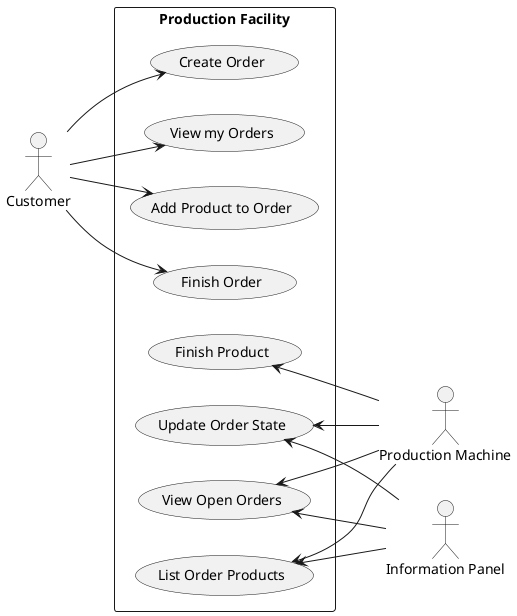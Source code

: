 @startuml

left to right direction

actor Customer
actor "Production Machine" as Machine
actor "Information Panel" as Panel

rectangle "Production Facility" {
  usecase "Create Order" as UA1
  usecase "View my Orders" as UA2
  usecase "Add Product to Order" as UA3
  usecase "Finish Order" as UA4

  usecase "Finish Product" as UC1
  usecase "Update Order State" as UC2

  usecase "View Open Orders" as UB1
  usecase "List Order Products" as UB2
}

Customer --> UA1
Customer --> UA2
Customer --> UA3
Customer --> UA4
UB1 <-- Panel
UB2 <-- Panel
UC2 <-- Panel
UB1 <-- Machine
UB2 <-- Machine
UC1 <-- Machine
UC2 <-- Machine

@enduml